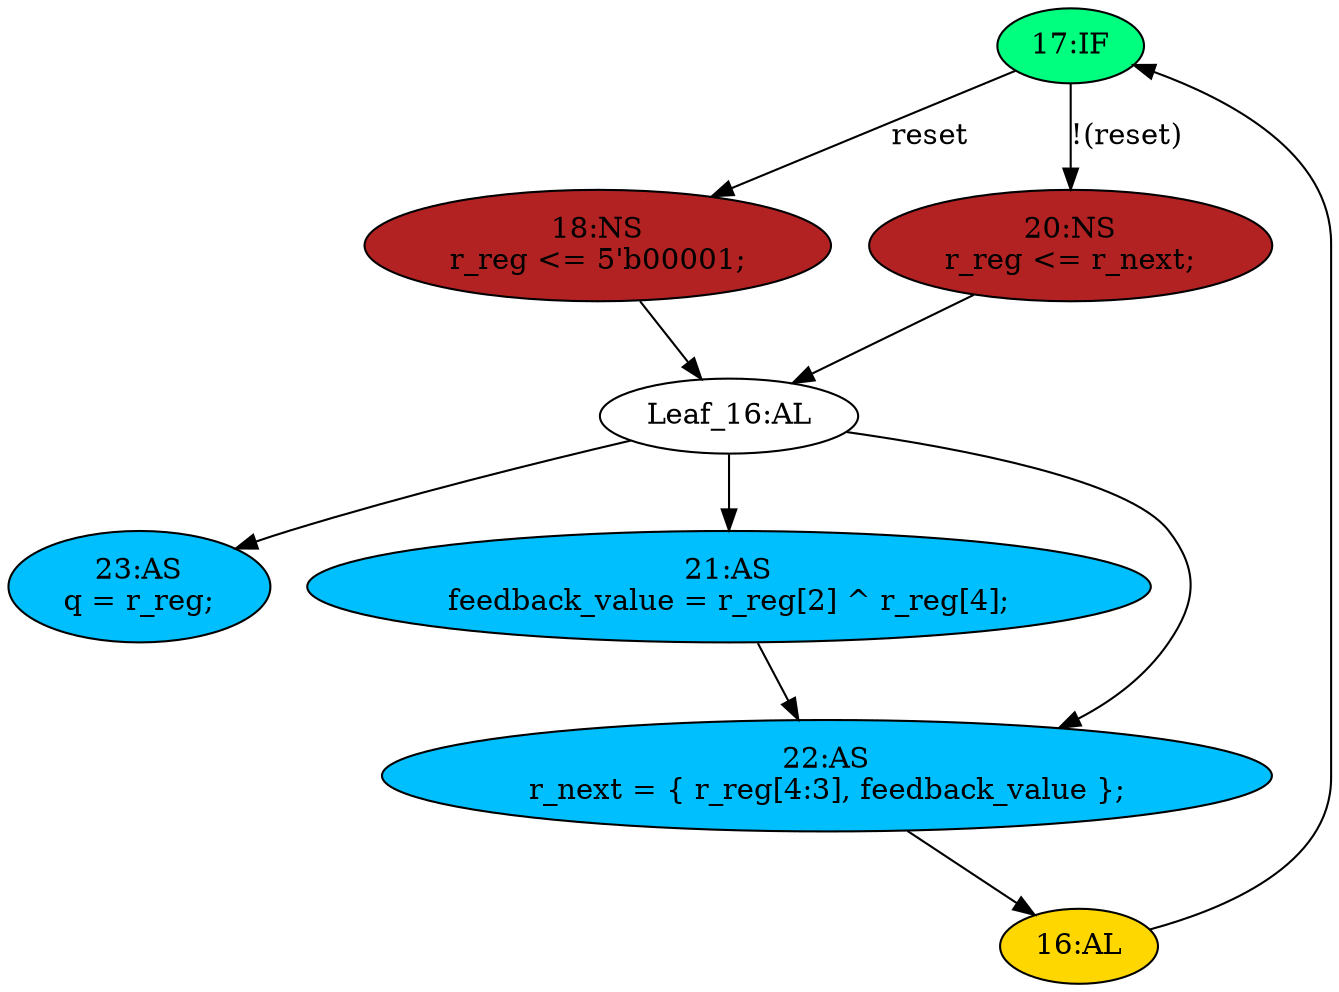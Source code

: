 strict digraph "compose( ,  )" {
	node [label="\N"];
	"17:IF"	[ast="<pyverilog.vparser.ast.IfStatement object at 0x7f5380ce3610>",
		fillcolor=springgreen,
		label="17:IF",
		statements="[]",
		style=filled,
		typ=IfStatement];
	"18:NS"	[ast="<pyverilog.vparser.ast.NonblockingSubstitution object at 0x7f5380ce3210>",
		fillcolor=firebrick,
		label="18:NS
r_reg <= 5'b00001;",
		statements="[<pyverilog.vparser.ast.NonblockingSubstitution object at 0x7f5380ce3210>]",
		style=filled,
		typ=NonblockingSubstitution];
	"17:IF" -> "18:NS"	[cond="['reset']",
		label=reset,
		lineno=17];
	"20:NS"	[ast="<pyverilog.vparser.ast.NonblockingSubstitution object at 0x7f5380c8ecd0>",
		fillcolor=firebrick,
		label="20:NS
r_reg <= r_next;",
		statements="[<pyverilog.vparser.ast.NonblockingSubstitution object at 0x7f5380c8ecd0>]",
		style=filled,
		typ=NonblockingSubstitution];
	"17:IF" -> "20:NS"	[cond="['reset']",
		label="!(reset)",
		lineno=17];
	"Leaf_16:AL"	[def_var="['r_reg']",
		label="Leaf_16:AL"];
	"23:AS"	[ast="<pyverilog.vparser.ast.Assign object at 0x7f5380ce6f50>",
		def_var="['q']",
		fillcolor=deepskyblue,
		label="23:AS
q = r_reg;",
		statements="[]",
		style=filled,
		typ=Assign,
		use_var="['r_reg']"];
	"Leaf_16:AL" -> "23:AS";
	"21:AS"	[ast="<pyverilog.vparser.ast.Assign object at 0x7f5380cfd6d0>",
		def_var="['feedback_value']",
		fillcolor=deepskyblue,
		label="21:AS
feedback_value = r_reg[2] ^ r_reg[4];",
		statements="[]",
		style=filled,
		typ=Assign,
		use_var="['r_reg', 'r_reg']"];
	"Leaf_16:AL" -> "21:AS";
	"22:AS"	[ast="<pyverilog.vparser.ast.Assign object at 0x7f5380ce6150>",
		def_var="['r_next']",
		fillcolor=deepskyblue,
		label="22:AS
r_next = { r_reg[4:3], feedback_value };",
		statements="[]",
		style=filled,
		typ=Assign,
		use_var="['r_reg', 'feedback_value']"];
	"Leaf_16:AL" -> "22:AS";
	"18:NS" -> "Leaf_16:AL"	[cond="[]",
		lineno=None];
	"21:AS" -> "22:AS";
	"16:AL"	[ast="<pyverilog.vparser.ast.Always object at 0x7f5380ce3790>",
		clk_sens=True,
		fillcolor=gold,
		label="16:AL",
		sens="['clk', 'reset']",
		statements="[]",
		style=filled,
		typ=Always,
		use_var="['reset', 'r_next']"];
	"16:AL" -> "17:IF"	[cond="[]",
		lineno=None];
	"20:NS" -> "Leaf_16:AL"	[cond="[]",
		lineno=None];
	"22:AS" -> "16:AL";
}
